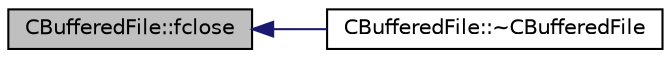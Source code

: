 digraph "CBufferedFile::fclose"
{
  edge [fontname="Helvetica",fontsize="10",labelfontname="Helvetica",labelfontsize="10"];
  node [fontname="Helvetica",fontsize="10",shape=record];
  rankdir="LR";
  Node10 [label="CBufferedFile::fclose",height=0.2,width=0.4,color="black", fillcolor="grey75", style="filled", fontcolor="black"];
  Node10 -> Node11 [dir="back",color="midnightblue",fontsize="10",style="solid",fontname="Helvetica"];
  Node11 [label="CBufferedFile::~CBufferedFile",height=0.2,width=0.4,color="black", fillcolor="white", style="filled",URL="$class_c_buffered_file.html#a8804f689b27d3298cd5d63fbcddb97d1"];
}
